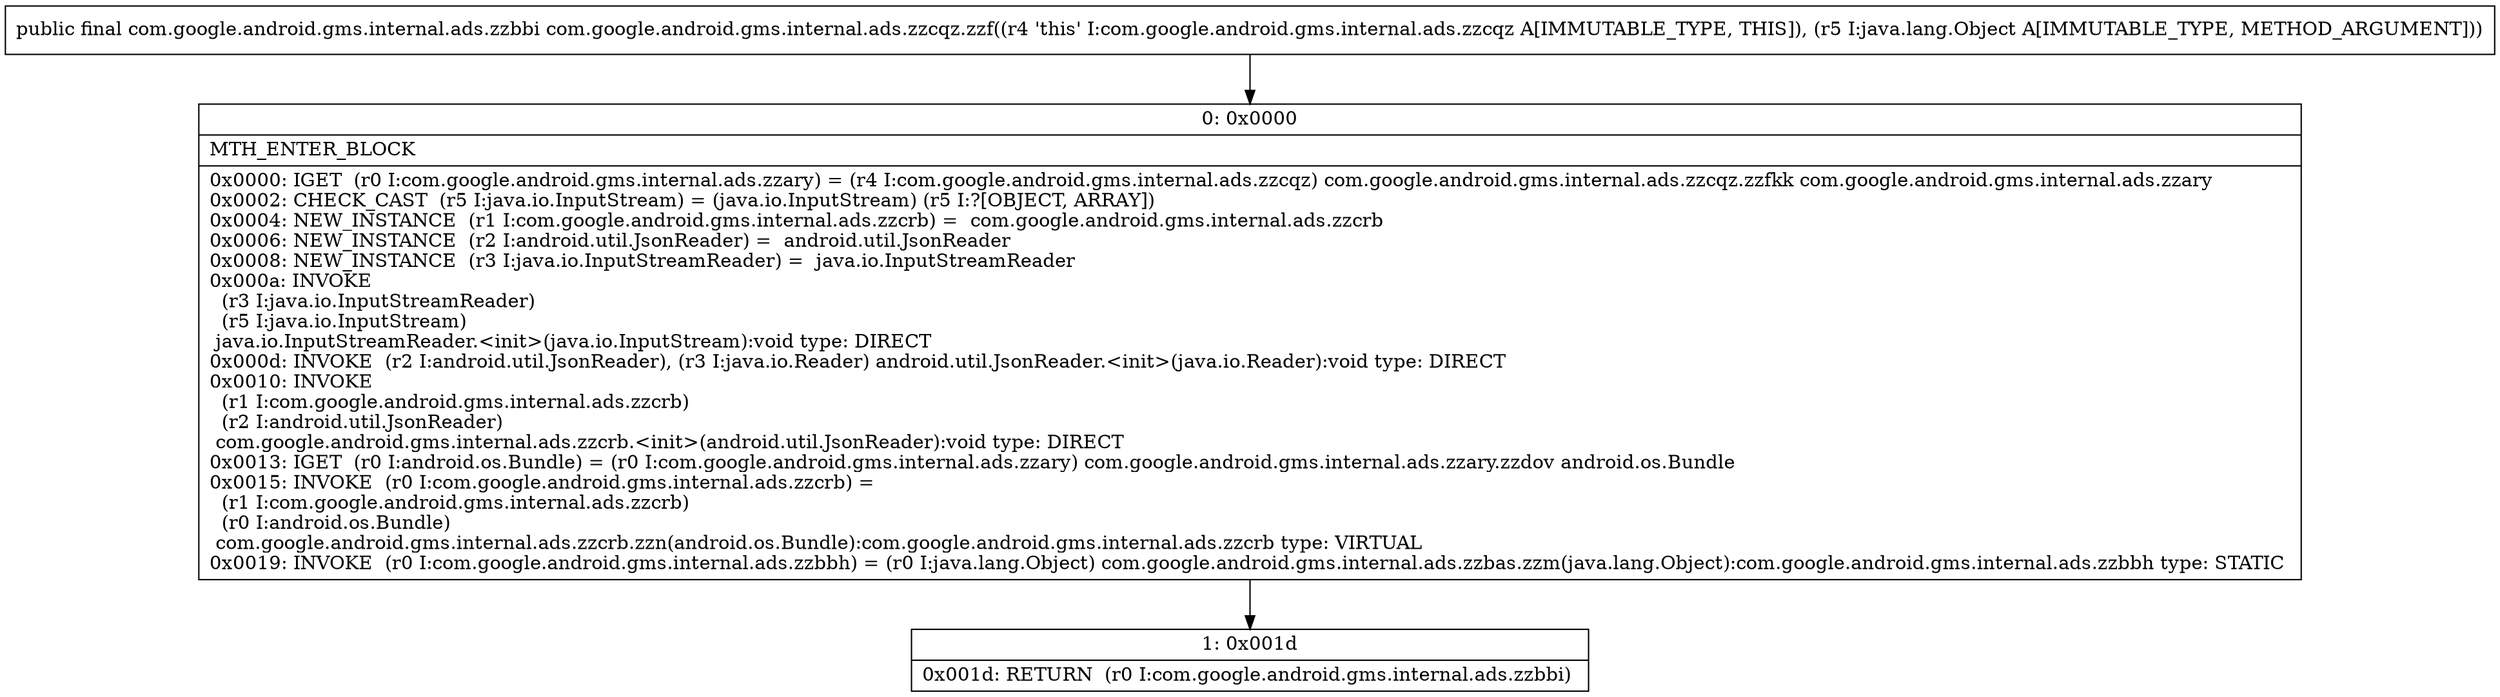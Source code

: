 digraph "CFG forcom.google.android.gms.internal.ads.zzcqz.zzf(Ljava\/lang\/Object;)Lcom\/google\/android\/gms\/internal\/ads\/zzbbi;" {
Node_0 [shape=record,label="{0\:\ 0x0000|MTH_ENTER_BLOCK\l|0x0000: IGET  (r0 I:com.google.android.gms.internal.ads.zzary) = (r4 I:com.google.android.gms.internal.ads.zzcqz) com.google.android.gms.internal.ads.zzcqz.zzfkk com.google.android.gms.internal.ads.zzary \l0x0002: CHECK_CAST  (r5 I:java.io.InputStream) = (java.io.InputStream) (r5 I:?[OBJECT, ARRAY]) \l0x0004: NEW_INSTANCE  (r1 I:com.google.android.gms.internal.ads.zzcrb) =  com.google.android.gms.internal.ads.zzcrb \l0x0006: NEW_INSTANCE  (r2 I:android.util.JsonReader) =  android.util.JsonReader \l0x0008: NEW_INSTANCE  (r3 I:java.io.InputStreamReader) =  java.io.InputStreamReader \l0x000a: INVOKE  \l  (r3 I:java.io.InputStreamReader)\l  (r5 I:java.io.InputStream)\l java.io.InputStreamReader.\<init\>(java.io.InputStream):void type: DIRECT \l0x000d: INVOKE  (r2 I:android.util.JsonReader), (r3 I:java.io.Reader) android.util.JsonReader.\<init\>(java.io.Reader):void type: DIRECT \l0x0010: INVOKE  \l  (r1 I:com.google.android.gms.internal.ads.zzcrb)\l  (r2 I:android.util.JsonReader)\l com.google.android.gms.internal.ads.zzcrb.\<init\>(android.util.JsonReader):void type: DIRECT \l0x0013: IGET  (r0 I:android.os.Bundle) = (r0 I:com.google.android.gms.internal.ads.zzary) com.google.android.gms.internal.ads.zzary.zzdov android.os.Bundle \l0x0015: INVOKE  (r0 I:com.google.android.gms.internal.ads.zzcrb) = \l  (r1 I:com.google.android.gms.internal.ads.zzcrb)\l  (r0 I:android.os.Bundle)\l com.google.android.gms.internal.ads.zzcrb.zzn(android.os.Bundle):com.google.android.gms.internal.ads.zzcrb type: VIRTUAL \l0x0019: INVOKE  (r0 I:com.google.android.gms.internal.ads.zzbbh) = (r0 I:java.lang.Object) com.google.android.gms.internal.ads.zzbas.zzm(java.lang.Object):com.google.android.gms.internal.ads.zzbbh type: STATIC \l}"];
Node_1 [shape=record,label="{1\:\ 0x001d|0x001d: RETURN  (r0 I:com.google.android.gms.internal.ads.zzbbi) \l}"];
MethodNode[shape=record,label="{public final com.google.android.gms.internal.ads.zzbbi com.google.android.gms.internal.ads.zzcqz.zzf((r4 'this' I:com.google.android.gms.internal.ads.zzcqz A[IMMUTABLE_TYPE, THIS]), (r5 I:java.lang.Object A[IMMUTABLE_TYPE, METHOD_ARGUMENT])) }"];
MethodNode -> Node_0;
Node_0 -> Node_1;
}

